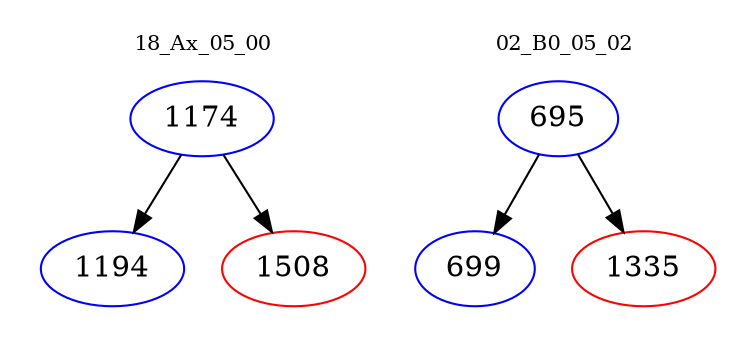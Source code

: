 digraph{
subgraph cluster_0 {
color = white
label = "18_Ax_05_00";
fontsize=10;
T0_1174 [label="1174", color="blue"]
T0_1174 -> T0_1194 [color="black"]
T0_1194 [label="1194", color="blue"]
T0_1174 -> T0_1508 [color="black"]
T0_1508 [label="1508", color="red"]
}
subgraph cluster_1 {
color = white
label = "02_B0_05_02";
fontsize=10;
T1_695 [label="695", color="blue"]
T1_695 -> T1_699 [color="black"]
T1_699 [label="699", color="blue"]
T1_695 -> T1_1335 [color="black"]
T1_1335 [label="1335", color="red"]
}
}
